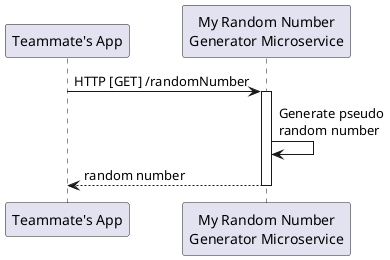 @startuml
'https://plantuml.com/sequence-diagram

participant "Teammate's App" as App
participant "My Random Number\nGenerator Microservice" as RNG

App -> RNG: HTTP [GET] /randomNumber
activate RNG
RNG -> RNG: Generate pseudo\nrandom number
RNG --> App: random number
deactivate RNG

@enduml